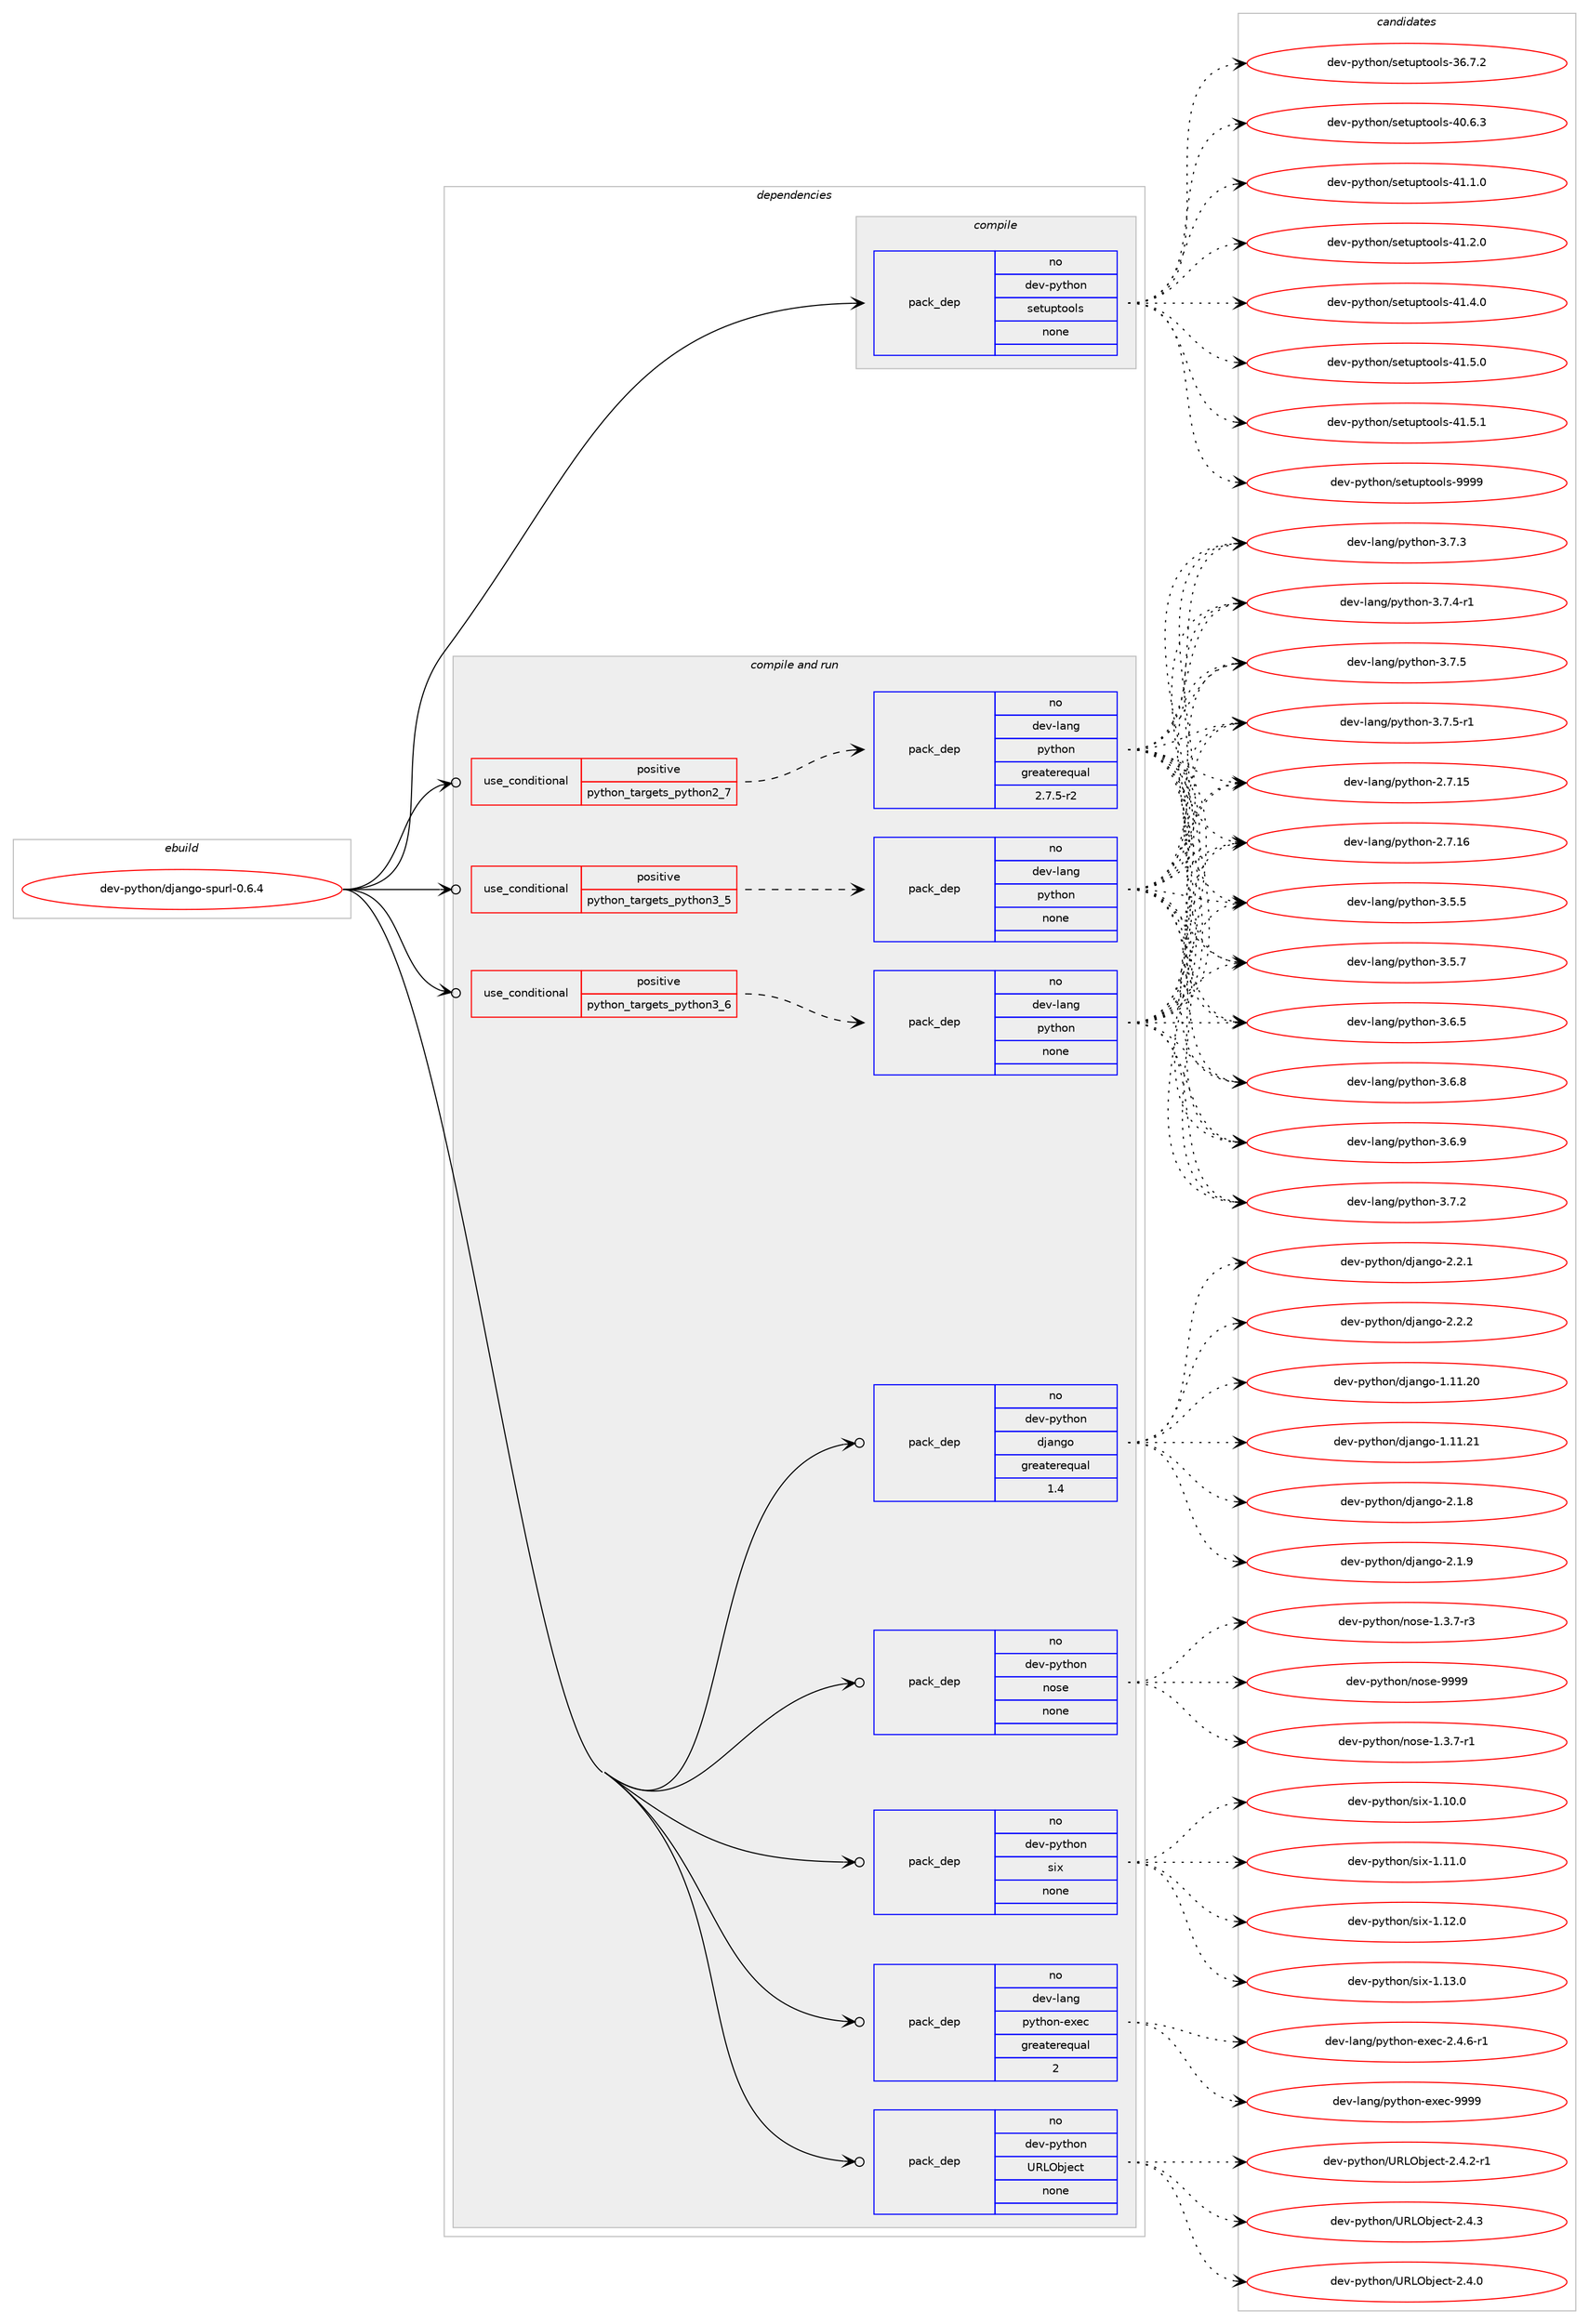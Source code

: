 digraph prolog {

# *************
# Graph options
# *************

newrank=true;
concentrate=true;
compound=true;
graph [rankdir=LR,fontname=Helvetica,fontsize=10,ranksep=1.5];#, ranksep=2.5, nodesep=0.2];
edge  [arrowhead=vee];
node  [fontname=Helvetica,fontsize=10];

# **********
# The ebuild
# **********

subgraph cluster_leftcol {
color=gray;
rank=same;
label=<<i>ebuild</i>>;
id [label="dev-python/django-spurl-0.6.4", color=red, width=4, href="../dev-python/django-spurl-0.6.4.svg"];
}

# ****************
# The dependencies
# ****************

subgraph cluster_midcol {
color=gray;
label=<<i>dependencies</i>>;
subgraph cluster_compile {
fillcolor="#eeeeee";
style=filled;
label=<<i>compile</i>>;
subgraph pack451739 {
dependency602133 [label=<<TABLE BORDER="0" CELLBORDER="1" CELLSPACING="0" CELLPADDING="4" WIDTH="220"><TR><TD ROWSPAN="6" CELLPADDING="30">pack_dep</TD></TR><TR><TD WIDTH="110">no</TD></TR><TR><TD>dev-python</TD></TR><TR><TD>setuptools</TD></TR><TR><TD>none</TD></TR><TR><TD></TD></TR></TABLE>>, shape=none, color=blue];
}
id:e -> dependency602133:w [weight=20,style="solid",arrowhead="vee"];
}
subgraph cluster_compileandrun {
fillcolor="#eeeeee";
style=filled;
label=<<i>compile and run</i>>;
subgraph cond138600 {
dependency602134 [label=<<TABLE BORDER="0" CELLBORDER="1" CELLSPACING="0" CELLPADDING="4"><TR><TD ROWSPAN="3" CELLPADDING="10">use_conditional</TD></TR><TR><TD>positive</TD></TR><TR><TD>python_targets_python2_7</TD></TR></TABLE>>, shape=none, color=red];
subgraph pack451740 {
dependency602135 [label=<<TABLE BORDER="0" CELLBORDER="1" CELLSPACING="0" CELLPADDING="4" WIDTH="220"><TR><TD ROWSPAN="6" CELLPADDING="30">pack_dep</TD></TR><TR><TD WIDTH="110">no</TD></TR><TR><TD>dev-lang</TD></TR><TR><TD>python</TD></TR><TR><TD>greaterequal</TD></TR><TR><TD>2.7.5-r2</TD></TR></TABLE>>, shape=none, color=blue];
}
dependency602134:e -> dependency602135:w [weight=20,style="dashed",arrowhead="vee"];
}
id:e -> dependency602134:w [weight=20,style="solid",arrowhead="odotvee"];
subgraph cond138601 {
dependency602136 [label=<<TABLE BORDER="0" CELLBORDER="1" CELLSPACING="0" CELLPADDING="4"><TR><TD ROWSPAN="3" CELLPADDING="10">use_conditional</TD></TR><TR><TD>positive</TD></TR><TR><TD>python_targets_python3_5</TD></TR></TABLE>>, shape=none, color=red];
subgraph pack451741 {
dependency602137 [label=<<TABLE BORDER="0" CELLBORDER="1" CELLSPACING="0" CELLPADDING="4" WIDTH="220"><TR><TD ROWSPAN="6" CELLPADDING="30">pack_dep</TD></TR><TR><TD WIDTH="110">no</TD></TR><TR><TD>dev-lang</TD></TR><TR><TD>python</TD></TR><TR><TD>none</TD></TR><TR><TD></TD></TR></TABLE>>, shape=none, color=blue];
}
dependency602136:e -> dependency602137:w [weight=20,style="dashed",arrowhead="vee"];
}
id:e -> dependency602136:w [weight=20,style="solid",arrowhead="odotvee"];
subgraph cond138602 {
dependency602138 [label=<<TABLE BORDER="0" CELLBORDER="1" CELLSPACING="0" CELLPADDING="4"><TR><TD ROWSPAN="3" CELLPADDING="10">use_conditional</TD></TR><TR><TD>positive</TD></TR><TR><TD>python_targets_python3_6</TD></TR></TABLE>>, shape=none, color=red];
subgraph pack451742 {
dependency602139 [label=<<TABLE BORDER="0" CELLBORDER="1" CELLSPACING="0" CELLPADDING="4" WIDTH="220"><TR><TD ROWSPAN="6" CELLPADDING="30">pack_dep</TD></TR><TR><TD WIDTH="110">no</TD></TR><TR><TD>dev-lang</TD></TR><TR><TD>python</TD></TR><TR><TD>none</TD></TR><TR><TD></TD></TR></TABLE>>, shape=none, color=blue];
}
dependency602138:e -> dependency602139:w [weight=20,style="dashed",arrowhead="vee"];
}
id:e -> dependency602138:w [weight=20,style="solid",arrowhead="odotvee"];
subgraph pack451743 {
dependency602140 [label=<<TABLE BORDER="0" CELLBORDER="1" CELLSPACING="0" CELLPADDING="4" WIDTH="220"><TR><TD ROWSPAN="6" CELLPADDING="30">pack_dep</TD></TR><TR><TD WIDTH="110">no</TD></TR><TR><TD>dev-lang</TD></TR><TR><TD>python-exec</TD></TR><TR><TD>greaterequal</TD></TR><TR><TD>2</TD></TR></TABLE>>, shape=none, color=blue];
}
id:e -> dependency602140:w [weight=20,style="solid",arrowhead="odotvee"];
subgraph pack451744 {
dependency602141 [label=<<TABLE BORDER="0" CELLBORDER="1" CELLSPACING="0" CELLPADDING="4" WIDTH="220"><TR><TD ROWSPAN="6" CELLPADDING="30">pack_dep</TD></TR><TR><TD WIDTH="110">no</TD></TR><TR><TD>dev-python</TD></TR><TR><TD>URLObject</TD></TR><TR><TD>none</TD></TR><TR><TD></TD></TR></TABLE>>, shape=none, color=blue];
}
id:e -> dependency602141:w [weight=20,style="solid",arrowhead="odotvee"];
subgraph pack451745 {
dependency602142 [label=<<TABLE BORDER="0" CELLBORDER="1" CELLSPACING="0" CELLPADDING="4" WIDTH="220"><TR><TD ROWSPAN="6" CELLPADDING="30">pack_dep</TD></TR><TR><TD WIDTH="110">no</TD></TR><TR><TD>dev-python</TD></TR><TR><TD>django</TD></TR><TR><TD>greaterequal</TD></TR><TR><TD>1.4</TD></TR></TABLE>>, shape=none, color=blue];
}
id:e -> dependency602142:w [weight=20,style="solid",arrowhead="odotvee"];
subgraph pack451746 {
dependency602143 [label=<<TABLE BORDER="0" CELLBORDER="1" CELLSPACING="0" CELLPADDING="4" WIDTH="220"><TR><TD ROWSPAN="6" CELLPADDING="30">pack_dep</TD></TR><TR><TD WIDTH="110">no</TD></TR><TR><TD>dev-python</TD></TR><TR><TD>nose</TD></TR><TR><TD>none</TD></TR><TR><TD></TD></TR></TABLE>>, shape=none, color=blue];
}
id:e -> dependency602143:w [weight=20,style="solid",arrowhead="odotvee"];
subgraph pack451747 {
dependency602144 [label=<<TABLE BORDER="0" CELLBORDER="1" CELLSPACING="0" CELLPADDING="4" WIDTH="220"><TR><TD ROWSPAN="6" CELLPADDING="30">pack_dep</TD></TR><TR><TD WIDTH="110">no</TD></TR><TR><TD>dev-python</TD></TR><TR><TD>six</TD></TR><TR><TD>none</TD></TR><TR><TD></TD></TR></TABLE>>, shape=none, color=blue];
}
id:e -> dependency602144:w [weight=20,style="solid",arrowhead="odotvee"];
}
subgraph cluster_run {
fillcolor="#eeeeee";
style=filled;
label=<<i>run</i>>;
}
}

# **************
# The candidates
# **************

subgraph cluster_choices {
rank=same;
color=gray;
label=<<i>candidates</i>>;

subgraph choice451739 {
color=black;
nodesep=1;
choice100101118451121211161041111104711510111611711211611111110811545515446554650 [label="dev-python/setuptools-36.7.2", color=red, width=4,href="../dev-python/setuptools-36.7.2.svg"];
choice100101118451121211161041111104711510111611711211611111110811545524846544651 [label="dev-python/setuptools-40.6.3", color=red, width=4,href="../dev-python/setuptools-40.6.3.svg"];
choice100101118451121211161041111104711510111611711211611111110811545524946494648 [label="dev-python/setuptools-41.1.0", color=red, width=4,href="../dev-python/setuptools-41.1.0.svg"];
choice100101118451121211161041111104711510111611711211611111110811545524946504648 [label="dev-python/setuptools-41.2.0", color=red, width=4,href="../dev-python/setuptools-41.2.0.svg"];
choice100101118451121211161041111104711510111611711211611111110811545524946524648 [label="dev-python/setuptools-41.4.0", color=red, width=4,href="../dev-python/setuptools-41.4.0.svg"];
choice100101118451121211161041111104711510111611711211611111110811545524946534648 [label="dev-python/setuptools-41.5.0", color=red, width=4,href="../dev-python/setuptools-41.5.0.svg"];
choice100101118451121211161041111104711510111611711211611111110811545524946534649 [label="dev-python/setuptools-41.5.1", color=red, width=4,href="../dev-python/setuptools-41.5.1.svg"];
choice10010111845112121116104111110471151011161171121161111111081154557575757 [label="dev-python/setuptools-9999", color=red, width=4,href="../dev-python/setuptools-9999.svg"];
dependency602133:e -> choice100101118451121211161041111104711510111611711211611111110811545515446554650:w [style=dotted,weight="100"];
dependency602133:e -> choice100101118451121211161041111104711510111611711211611111110811545524846544651:w [style=dotted,weight="100"];
dependency602133:e -> choice100101118451121211161041111104711510111611711211611111110811545524946494648:w [style=dotted,weight="100"];
dependency602133:e -> choice100101118451121211161041111104711510111611711211611111110811545524946504648:w [style=dotted,weight="100"];
dependency602133:e -> choice100101118451121211161041111104711510111611711211611111110811545524946524648:w [style=dotted,weight="100"];
dependency602133:e -> choice100101118451121211161041111104711510111611711211611111110811545524946534648:w [style=dotted,weight="100"];
dependency602133:e -> choice100101118451121211161041111104711510111611711211611111110811545524946534649:w [style=dotted,weight="100"];
dependency602133:e -> choice10010111845112121116104111110471151011161171121161111111081154557575757:w [style=dotted,weight="100"];
}
subgraph choice451740 {
color=black;
nodesep=1;
choice10010111845108971101034711212111610411111045504655464953 [label="dev-lang/python-2.7.15", color=red, width=4,href="../dev-lang/python-2.7.15.svg"];
choice10010111845108971101034711212111610411111045504655464954 [label="dev-lang/python-2.7.16", color=red, width=4,href="../dev-lang/python-2.7.16.svg"];
choice100101118451089711010347112121116104111110455146534653 [label="dev-lang/python-3.5.5", color=red, width=4,href="../dev-lang/python-3.5.5.svg"];
choice100101118451089711010347112121116104111110455146534655 [label="dev-lang/python-3.5.7", color=red, width=4,href="../dev-lang/python-3.5.7.svg"];
choice100101118451089711010347112121116104111110455146544653 [label="dev-lang/python-3.6.5", color=red, width=4,href="../dev-lang/python-3.6.5.svg"];
choice100101118451089711010347112121116104111110455146544656 [label="dev-lang/python-3.6.8", color=red, width=4,href="../dev-lang/python-3.6.8.svg"];
choice100101118451089711010347112121116104111110455146544657 [label="dev-lang/python-3.6.9", color=red, width=4,href="../dev-lang/python-3.6.9.svg"];
choice100101118451089711010347112121116104111110455146554650 [label="dev-lang/python-3.7.2", color=red, width=4,href="../dev-lang/python-3.7.2.svg"];
choice100101118451089711010347112121116104111110455146554651 [label="dev-lang/python-3.7.3", color=red, width=4,href="../dev-lang/python-3.7.3.svg"];
choice1001011184510897110103471121211161041111104551465546524511449 [label="dev-lang/python-3.7.4-r1", color=red, width=4,href="../dev-lang/python-3.7.4-r1.svg"];
choice100101118451089711010347112121116104111110455146554653 [label="dev-lang/python-3.7.5", color=red, width=4,href="../dev-lang/python-3.7.5.svg"];
choice1001011184510897110103471121211161041111104551465546534511449 [label="dev-lang/python-3.7.5-r1", color=red, width=4,href="../dev-lang/python-3.7.5-r1.svg"];
dependency602135:e -> choice10010111845108971101034711212111610411111045504655464953:w [style=dotted,weight="100"];
dependency602135:e -> choice10010111845108971101034711212111610411111045504655464954:w [style=dotted,weight="100"];
dependency602135:e -> choice100101118451089711010347112121116104111110455146534653:w [style=dotted,weight="100"];
dependency602135:e -> choice100101118451089711010347112121116104111110455146534655:w [style=dotted,weight="100"];
dependency602135:e -> choice100101118451089711010347112121116104111110455146544653:w [style=dotted,weight="100"];
dependency602135:e -> choice100101118451089711010347112121116104111110455146544656:w [style=dotted,weight="100"];
dependency602135:e -> choice100101118451089711010347112121116104111110455146544657:w [style=dotted,weight="100"];
dependency602135:e -> choice100101118451089711010347112121116104111110455146554650:w [style=dotted,weight="100"];
dependency602135:e -> choice100101118451089711010347112121116104111110455146554651:w [style=dotted,weight="100"];
dependency602135:e -> choice1001011184510897110103471121211161041111104551465546524511449:w [style=dotted,weight="100"];
dependency602135:e -> choice100101118451089711010347112121116104111110455146554653:w [style=dotted,weight="100"];
dependency602135:e -> choice1001011184510897110103471121211161041111104551465546534511449:w [style=dotted,weight="100"];
}
subgraph choice451741 {
color=black;
nodesep=1;
choice10010111845108971101034711212111610411111045504655464953 [label="dev-lang/python-2.7.15", color=red, width=4,href="../dev-lang/python-2.7.15.svg"];
choice10010111845108971101034711212111610411111045504655464954 [label="dev-lang/python-2.7.16", color=red, width=4,href="../dev-lang/python-2.7.16.svg"];
choice100101118451089711010347112121116104111110455146534653 [label="dev-lang/python-3.5.5", color=red, width=4,href="../dev-lang/python-3.5.5.svg"];
choice100101118451089711010347112121116104111110455146534655 [label="dev-lang/python-3.5.7", color=red, width=4,href="../dev-lang/python-3.5.7.svg"];
choice100101118451089711010347112121116104111110455146544653 [label="dev-lang/python-3.6.5", color=red, width=4,href="../dev-lang/python-3.6.5.svg"];
choice100101118451089711010347112121116104111110455146544656 [label="dev-lang/python-3.6.8", color=red, width=4,href="../dev-lang/python-3.6.8.svg"];
choice100101118451089711010347112121116104111110455146544657 [label="dev-lang/python-3.6.9", color=red, width=4,href="../dev-lang/python-3.6.9.svg"];
choice100101118451089711010347112121116104111110455146554650 [label="dev-lang/python-3.7.2", color=red, width=4,href="../dev-lang/python-3.7.2.svg"];
choice100101118451089711010347112121116104111110455146554651 [label="dev-lang/python-3.7.3", color=red, width=4,href="../dev-lang/python-3.7.3.svg"];
choice1001011184510897110103471121211161041111104551465546524511449 [label="dev-lang/python-3.7.4-r1", color=red, width=4,href="../dev-lang/python-3.7.4-r1.svg"];
choice100101118451089711010347112121116104111110455146554653 [label="dev-lang/python-3.7.5", color=red, width=4,href="../dev-lang/python-3.7.5.svg"];
choice1001011184510897110103471121211161041111104551465546534511449 [label="dev-lang/python-3.7.5-r1", color=red, width=4,href="../dev-lang/python-3.7.5-r1.svg"];
dependency602137:e -> choice10010111845108971101034711212111610411111045504655464953:w [style=dotted,weight="100"];
dependency602137:e -> choice10010111845108971101034711212111610411111045504655464954:w [style=dotted,weight="100"];
dependency602137:e -> choice100101118451089711010347112121116104111110455146534653:w [style=dotted,weight="100"];
dependency602137:e -> choice100101118451089711010347112121116104111110455146534655:w [style=dotted,weight="100"];
dependency602137:e -> choice100101118451089711010347112121116104111110455146544653:w [style=dotted,weight="100"];
dependency602137:e -> choice100101118451089711010347112121116104111110455146544656:w [style=dotted,weight="100"];
dependency602137:e -> choice100101118451089711010347112121116104111110455146544657:w [style=dotted,weight="100"];
dependency602137:e -> choice100101118451089711010347112121116104111110455146554650:w [style=dotted,weight="100"];
dependency602137:e -> choice100101118451089711010347112121116104111110455146554651:w [style=dotted,weight="100"];
dependency602137:e -> choice1001011184510897110103471121211161041111104551465546524511449:w [style=dotted,weight="100"];
dependency602137:e -> choice100101118451089711010347112121116104111110455146554653:w [style=dotted,weight="100"];
dependency602137:e -> choice1001011184510897110103471121211161041111104551465546534511449:w [style=dotted,weight="100"];
}
subgraph choice451742 {
color=black;
nodesep=1;
choice10010111845108971101034711212111610411111045504655464953 [label="dev-lang/python-2.7.15", color=red, width=4,href="../dev-lang/python-2.7.15.svg"];
choice10010111845108971101034711212111610411111045504655464954 [label="dev-lang/python-2.7.16", color=red, width=4,href="../dev-lang/python-2.7.16.svg"];
choice100101118451089711010347112121116104111110455146534653 [label="dev-lang/python-3.5.5", color=red, width=4,href="../dev-lang/python-3.5.5.svg"];
choice100101118451089711010347112121116104111110455146534655 [label="dev-lang/python-3.5.7", color=red, width=4,href="../dev-lang/python-3.5.7.svg"];
choice100101118451089711010347112121116104111110455146544653 [label="dev-lang/python-3.6.5", color=red, width=4,href="../dev-lang/python-3.6.5.svg"];
choice100101118451089711010347112121116104111110455146544656 [label="dev-lang/python-3.6.8", color=red, width=4,href="../dev-lang/python-3.6.8.svg"];
choice100101118451089711010347112121116104111110455146544657 [label="dev-lang/python-3.6.9", color=red, width=4,href="../dev-lang/python-3.6.9.svg"];
choice100101118451089711010347112121116104111110455146554650 [label="dev-lang/python-3.7.2", color=red, width=4,href="../dev-lang/python-3.7.2.svg"];
choice100101118451089711010347112121116104111110455146554651 [label="dev-lang/python-3.7.3", color=red, width=4,href="../dev-lang/python-3.7.3.svg"];
choice1001011184510897110103471121211161041111104551465546524511449 [label="dev-lang/python-3.7.4-r1", color=red, width=4,href="../dev-lang/python-3.7.4-r1.svg"];
choice100101118451089711010347112121116104111110455146554653 [label="dev-lang/python-3.7.5", color=red, width=4,href="../dev-lang/python-3.7.5.svg"];
choice1001011184510897110103471121211161041111104551465546534511449 [label="dev-lang/python-3.7.5-r1", color=red, width=4,href="../dev-lang/python-3.7.5-r1.svg"];
dependency602139:e -> choice10010111845108971101034711212111610411111045504655464953:w [style=dotted,weight="100"];
dependency602139:e -> choice10010111845108971101034711212111610411111045504655464954:w [style=dotted,weight="100"];
dependency602139:e -> choice100101118451089711010347112121116104111110455146534653:w [style=dotted,weight="100"];
dependency602139:e -> choice100101118451089711010347112121116104111110455146534655:w [style=dotted,weight="100"];
dependency602139:e -> choice100101118451089711010347112121116104111110455146544653:w [style=dotted,weight="100"];
dependency602139:e -> choice100101118451089711010347112121116104111110455146544656:w [style=dotted,weight="100"];
dependency602139:e -> choice100101118451089711010347112121116104111110455146544657:w [style=dotted,weight="100"];
dependency602139:e -> choice100101118451089711010347112121116104111110455146554650:w [style=dotted,weight="100"];
dependency602139:e -> choice100101118451089711010347112121116104111110455146554651:w [style=dotted,weight="100"];
dependency602139:e -> choice1001011184510897110103471121211161041111104551465546524511449:w [style=dotted,weight="100"];
dependency602139:e -> choice100101118451089711010347112121116104111110455146554653:w [style=dotted,weight="100"];
dependency602139:e -> choice1001011184510897110103471121211161041111104551465546534511449:w [style=dotted,weight="100"];
}
subgraph choice451743 {
color=black;
nodesep=1;
choice10010111845108971101034711212111610411111045101120101994550465246544511449 [label="dev-lang/python-exec-2.4.6-r1", color=red, width=4,href="../dev-lang/python-exec-2.4.6-r1.svg"];
choice10010111845108971101034711212111610411111045101120101994557575757 [label="dev-lang/python-exec-9999", color=red, width=4,href="../dev-lang/python-exec-9999.svg"];
dependency602140:e -> choice10010111845108971101034711212111610411111045101120101994550465246544511449:w [style=dotted,weight="100"];
dependency602140:e -> choice10010111845108971101034711212111610411111045101120101994557575757:w [style=dotted,weight="100"];
}
subgraph choice451744 {
color=black;
nodesep=1;
choice1001011184511212111610411111047858276799810610199116455046524648 [label="dev-python/URLObject-2.4.0", color=red, width=4,href="../dev-python/URLObject-2.4.0.svg"];
choice10010111845112121116104111110478582767998106101991164550465246504511449 [label="dev-python/URLObject-2.4.2-r1", color=red, width=4,href="../dev-python/URLObject-2.4.2-r1.svg"];
choice1001011184511212111610411111047858276799810610199116455046524651 [label="dev-python/URLObject-2.4.3", color=red, width=4,href="../dev-python/URLObject-2.4.3.svg"];
dependency602141:e -> choice1001011184511212111610411111047858276799810610199116455046524648:w [style=dotted,weight="100"];
dependency602141:e -> choice10010111845112121116104111110478582767998106101991164550465246504511449:w [style=dotted,weight="100"];
dependency602141:e -> choice1001011184511212111610411111047858276799810610199116455046524651:w [style=dotted,weight="100"];
}
subgraph choice451745 {
color=black;
nodesep=1;
choice1001011184511212111610411111047100106971101031114549464949465048 [label="dev-python/django-1.11.20", color=red, width=4,href="../dev-python/django-1.11.20.svg"];
choice1001011184511212111610411111047100106971101031114549464949465049 [label="dev-python/django-1.11.21", color=red, width=4,href="../dev-python/django-1.11.21.svg"];
choice100101118451121211161041111104710010697110103111455046494656 [label="dev-python/django-2.1.8", color=red, width=4,href="../dev-python/django-2.1.8.svg"];
choice100101118451121211161041111104710010697110103111455046494657 [label="dev-python/django-2.1.9", color=red, width=4,href="../dev-python/django-2.1.9.svg"];
choice100101118451121211161041111104710010697110103111455046504649 [label="dev-python/django-2.2.1", color=red, width=4,href="../dev-python/django-2.2.1.svg"];
choice100101118451121211161041111104710010697110103111455046504650 [label="dev-python/django-2.2.2", color=red, width=4,href="../dev-python/django-2.2.2.svg"];
dependency602142:e -> choice1001011184511212111610411111047100106971101031114549464949465048:w [style=dotted,weight="100"];
dependency602142:e -> choice1001011184511212111610411111047100106971101031114549464949465049:w [style=dotted,weight="100"];
dependency602142:e -> choice100101118451121211161041111104710010697110103111455046494656:w [style=dotted,weight="100"];
dependency602142:e -> choice100101118451121211161041111104710010697110103111455046494657:w [style=dotted,weight="100"];
dependency602142:e -> choice100101118451121211161041111104710010697110103111455046504649:w [style=dotted,weight="100"];
dependency602142:e -> choice100101118451121211161041111104710010697110103111455046504650:w [style=dotted,weight="100"];
}
subgraph choice451746 {
color=black;
nodesep=1;
choice10010111845112121116104111110471101111151014549465146554511449 [label="dev-python/nose-1.3.7-r1", color=red, width=4,href="../dev-python/nose-1.3.7-r1.svg"];
choice10010111845112121116104111110471101111151014549465146554511451 [label="dev-python/nose-1.3.7-r3", color=red, width=4,href="../dev-python/nose-1.3.7-r3.svg"];
choice10010111845112121116104111110471101111151014557575757 [label="dev-python/nose-9999", color=red, width=4,href="../dev-python/nose-9999.svg"];
dependency602143:e -> choice10010111845112121116104111110471101111151014549465146554511449:w [style=dotted,weight="100"];
dependency602143:e -> choice10010111845112121116104111110471101111151014549465146554511451:w [style=dotted,weight="100"];
dependency602143:e -> choice10010111845112121116104111110471101111151014557575757:w [style=dotted,weight="100"];
}
subgraph choice451747 {
color=black;
nodesep=1;
choice100101118451121211161041111104711510512045494649484648 [label="dev-python/six-1.10.0", color=red, width=4,href="../dev-python/six-1.10.0.svg"];
choice100101118451121211161041111104711510512045494649494648 [label="dev-python/six-1.11.0", color=red, width=4,href="../dev-python/six-1.11.0.svg"];
choice100101118451121211161041111104711510512045494649504648 [label="dev-python/six-1.12.0", color=red, width=4,href="../dev-python/six-1.12.0.svg"];
choice100101118451121211161041111104711510512045494649514648 [label="dev-python/six-1.13.0", color=red, width=4,href="../dev-python/six-1.13.0.svg"];
dependency602144:e -> choice100101118451121211161041111104711510512045494649484648:w [style=dotted,weight="100"];
dependency602144:e -> choice100101118451121211161041111104711510512045494649494648:w [style=dotted,weight="100"];
dependency602144:e -> choice100101118451121211161041111104711510512045494649504648:w [style=dotted,weight="100"];
dependency602144:e -> choice100101118451121211161041111104711510512045494649514648:w [style=dotted,weight="100"];
}
}

}
